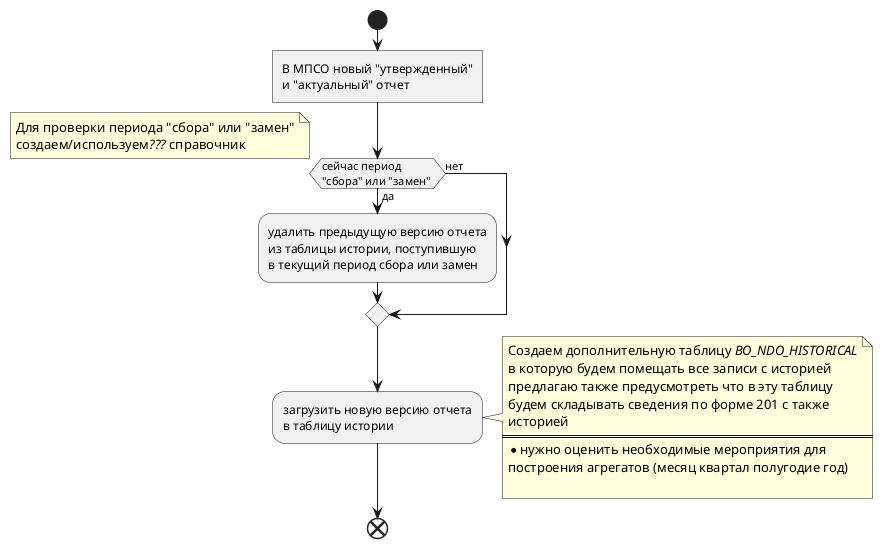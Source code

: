 @startuml
start
:В МПСО новый "утвержденный" 
и "актуальный" отчет]

if  (сейчас период 
"сбора" или "замен" )   then (да)  
:удалить предыдущую версию отчета
из таблицы истории, поступившую
в текущий период сбора или замен; 

else (нет) 
  
note right
Для проверки периода "сбора" или "замен"
создаем/используем//???// справочник
end note

endif 
:загрузить новую версию отчета
в таблицу истории;
note right
  Создаем дополнительную таблицу //BO_NDO_HISTORICAL//
  в которую будем помещать все записи с историей
  предлагаю также предусмотреть что в эту таблицу 
  будем складывать сведения по форме 201 с также
  историей
  ====
  * нужно оценить необходимые мероприятия для 
  построения агрегатов (месяц квартал полугодие год)
  
end note
end
@enduml
